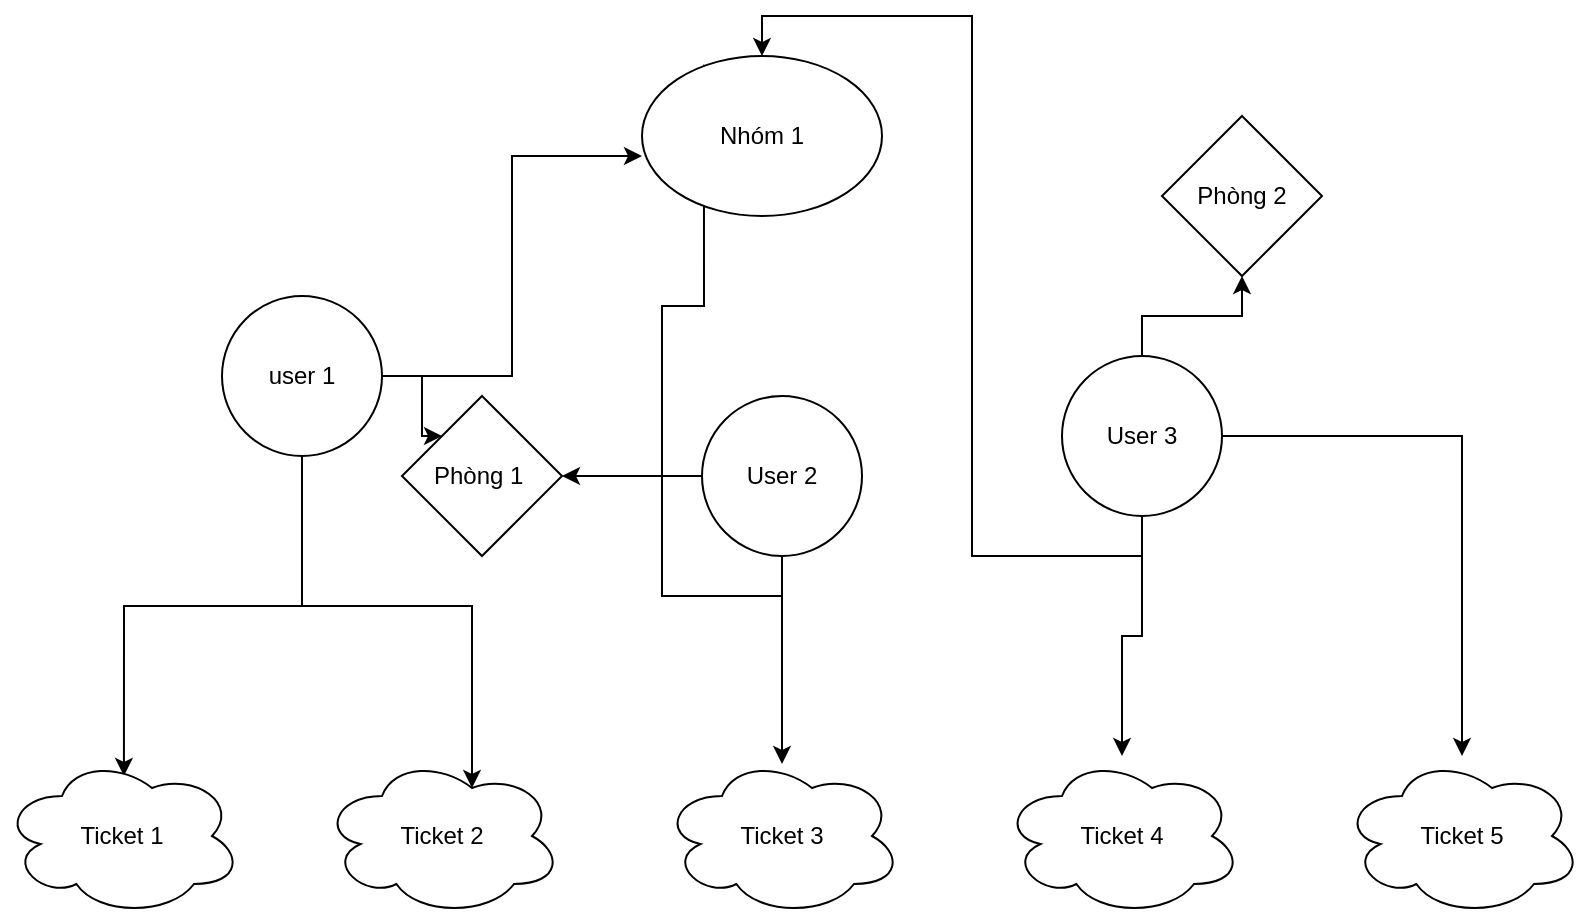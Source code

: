 <mxfile version="14.8.4" type="github">
  <diagram id="VGdXcaExe3mI15eVK5ey" name="Page-1">
    <mxGraphModel dx="1186" dy="1796" grid="1" gridSize="10" guides="1" tooltips="1" connect="1" arrows="1" fold="1" page="1" pageScale="1" pageWidth="850" pageHeight="1100" math="0" shadow="0">
      <root>
        <mxCell id="0" />
        <mxCell id="1" parent="0" />
        <mxCell id="9SjqFFrR-uVKLUZFvIpg-6" style="edgeStyle=orthogonalEdgeStyle;rounded=0;orthogonalLoop=1;jettySize=auto;html=1;entryX=0;entryY=0;entryDx=0;entryDy=0;" edge="1" parent="1" source="9SjqFFrR-uVKLUZFvIpg-1" target="9SjqFFrR-uVKLUZFvIpg-5">
          <mxGeometry relative="1" as="geometry" />
        </mxCell>
        <mxCell id="9SjqFFrR-uVKLUZFvIpg-11" style="edgeStyle=orthogonalEdgeStyle;rounded=0;orthogonalLoop=1;jettySize=auto;html=1;entryX=0;entryY=0.625;entryDx=0;entryDy=0;entryPerimeter=0;" edge="1" parent="1" source="9SjqFFrR-uVKLUZFvIpg-1" target="9SjqFFrR-uVKLUZFvIpg-10">
          <mxGeometry relative="1" as="geometry" />
        </mxCell>
        <mxCell id="9SjqFFrR-uVKLUZFvIpg-18" style="edgeStyle=orthogonalEdgeStyle;rounded=0;orthogonalLoop=1;jettySize=auto;html=1;entryX=0.508;entryY=0.125;entryDx=0;entryDy=0;entryPerimeter=0;" edge="1" parent="1" source="9SjqFFrR-uVKLUZFvIpg-1" target="9SjqFFrR-uVKLUZFvIpg-17">
          <mxGeometry relative="1" as="geometry" />
        </mxCell>
        <mxCell id="9SjqFFrR-uVKLUZFvIpg-26" style="edgeStyle=orthogonalEdgeStyle;rounded=0;orthogonalLoop=1;jettySize=auto;html=1;entryX=0.625;entryY=0.2;entryDx=0;entryDy=0;entryPerimeter=0;" edge="1" parent="1" source="9SjqFFrR-uVKLUZFvIpg-1" target="9SjqFFrR-uVKLUZFvIpg-19">
          <mxGeometry relative="1" as="geometry" />
        </mxCell>
        <mxCell id="9SjqFFrR-uVKLUZFvIpg-1" value="user 1" style="ellipse;whiteSpace=wrap;html=1;aspect=fixed;" vertex="1" parent="1">
          <mxGeometry x="140" y="130" width="80" height="80" as="geometry" />
        </mxCell>
        <mxCell id="9SjqFFrR-uVKLUZFvIpg-7" style="edgeStyle=orthogonalEdgeStyle;rounded=0;orthogonalLoop=1;jettySize=auto;html=1;" edge="1" parent="1" source="9SjqFFrR-uVKLUZFvIpg-2" target="9SjqFFrR-uVKLUZFvIpg-5">
          <mxGeometry relative="1" as="geometry" />
        </mxCell>
        <mxCell id="9SjqFFrR-uVKLUZFvIpg-12" style="edgeStyle=orthogonalEdgeStyle;rounded=0;orthogonalLoop=1;jettySize=auto;html=1;exitX=0.5;exitY=1;exitDx=0;exitDy=0;entryX=0.258;entryY=0.05;entryDx=0;entryDy=0;entryPerimeter=0;" edge="1" parent="1" source="9SjqFFrR-uVKLUZFvIpg-2" target="9SjqFFrR-uVKLUZFvIpg-10">
          <mxGeometry relative="1" as="geometry" />
        </mxCell>
        <mxCell id="9SjqFFrR-uVKLUZFvIpg-22" style="edgeStyle=orthogonalEdgeStyle;rounded=0;orthogonalLoop=1;jettySize=auto;html=1;entryX=0.5;entryY=0.05;entryDx=0;entryDy=0;entryPerimeter=0;" edge="1" parent="1" source="9SjqFFrR-uVKLUZFvIpg-2" target="9SjqFFrR-uVKLUZFvIpg-21">
          <mxGeometry relative="1" as="geometry" />
        </mxCell>
        <mxCell id="9SjqFFrR-uVKLUZFvIpg-2" value="User 2" style="ellipse;whiteSpace=wrap;html=1;aspect=fixed;" vertex="1" parent="1">
          <mxGeometry x="380" y="180" width="80" height="80" as="geometry" />
        </mxCell>
        <mxCell id="9SjqFFrR-uVKLUZFvIpg-9" style="edgeStyle=orthogonalEdgeStyle;rounded=0;orthogonalLoop=1;jettySize=auto;html=1;" edge="1" parent="1" source="9SjqFFrR-uVKLUZFvIpg-3" target="9SjqFFrR-uVKLUZFvIpg-8">
          <mxGeometry relative="1" as="geometry" />
        </mxCell>
        <mxCell id="9SjqFFrR-uVKLUZFvIpg-13" style="edgeStyle=orthogonalEdgeStyle;rounded=0;orthogonalLoop=1;jettySize=auto;html=1;exitX=0.5;exitY=1;exitDx=0;exitDy=0;entryX=0.5;entryY=0;entryDx=0;entryDy=0;" edge="1" parent="1" source="9SjqFFrR-uVKLUZFvIpg-3" target="9SjqFFrR-uVKLUZFvIpg-10">
          <mxGeometry relative="1" as="geometry" />
        </mxCell>
        <mxCell id="9SjqFFrR-uVKLUZFvIpg-27" style="edgeStyle=orthogonalEdgeStyle;rounded=0;orthogonalLoop=1;jettySize=auto;html=1;" edge="1" parent="1" source="9SjqFFrR-uVKLUZFvIpg-3" target="9SjqFFrR-uVKLUZFvIpg-23">
          <mxGeometry relative="1" as="geometry" />
        </mxCell>
        <mxCell id="9SjqFFrR-uVKLUZFvIpg-28" style="edgeStyle=orthogonalEdgeStyle;rounded=0;orthogonalLoop=1;jettySize=auto;html=1;" edge="1" parent="1" source="9SjqFFrR-uVKLUZFvIpg-3" target="9SjqFFrR-uVKLUZFvIpg-24">
          <mxGeometry relative="1" as="geometry" />
        </mxCell>
        <mxCell id="9SjqFFrR-uVKLUZFvIpg-3" value="User 3" style="ellipse;whiteSpace=wrap;html=1;aspect=fixed;" vertex="1" parent="1">
          <mxGeometry x="560" y="160" width="80" height="80" as="geometry" />
        </mxCell>
        <mxCell id="9SjqFFrR-uVKLUZFvIpg-5" value="Phòng 1&amp;nbsp;" style="rhombus;whiteSpace=wrap;html=1;" vertex="1" parent="1">
          <mxGeometry x="230" y="180" width="80" height="80" as="geometry" />
        </mxCell>
        <mxCell id="9SjqFFrR-uVKLUZFvIpg-8" value="Phòng 2" style="rhombus;whiteSpace=wrap;html=1;" vertex="1" parent="1">
          <mxGeometry x="610" y="40" width="80" height="80" as="geometry" />
        </mxCell>
        <mxCell id="9SjqFFrR-uVKLUZFvIpg-10" value="Nhóm 1" style="ellipse;whiteSpace=wrap;html=1;" vertex="1" parent="1">
          <mxGeometry x="350" y="10" width="120" height="80" as="geometry" />
        </mxCell>
        <mxCell id="9SjqFFrR-uVKLUZFvIpg-17" value="Ticket 1" style="ellipse;shape=cloud;whiteSpace=wrap;html=1;" vertex="1" parent="1">
          <mxGeometry x="30" y="360" width="120" height="80" as="geometry" />
        </mxCell>
        <mxCell id="9SjqFFrR-uVKLUZFvIpg-19" value="Ticket 2" style="ellipse;shape=cloud;whiteSpace=wrap;html=1;" vertex="1" parent="1">
          <mxGeometry x="190" y="360" width="120" height="80" as="geometry" />
        </mxCell>
        <mxCell id="9SjqFFrR-uVKLUZFvIpg-21" value="Ticket 3&lt;br&gt;" style="ellipse;shape=cloud;whiteSpace=wrap;html=1;" vertex="1" parent="1">
          <mxGeometry x="360" y="360" width="120" height="80" as="geometry" />
        </mxCell>
        <mxCell id="9SjqFFrR-uVKLUZFvIpg-23" value="Ticket 4" style="ellipse;shape=cloud;whiteSpace=wrap;html=1;" vertex="1" parent="1">
          <mxGeometry x="530" y="360" width="120" height="80" as="geometry" />
        </mxCell>
        <mxCell id="9SjqFFrR-uVKLUZFvIpg-24" value="Ticket 5&lt;br&gt;" style="ellipse;shape=cloud;whiteSpace=wrap;html=1;" vertex="1" parent="1">
          <mxGeometry x="700" y="360" width="120" height="80" as="geometry" />
        </mxCell>
      </root>
    </mxGraphModel>
  </diagram>
</mxfile>
